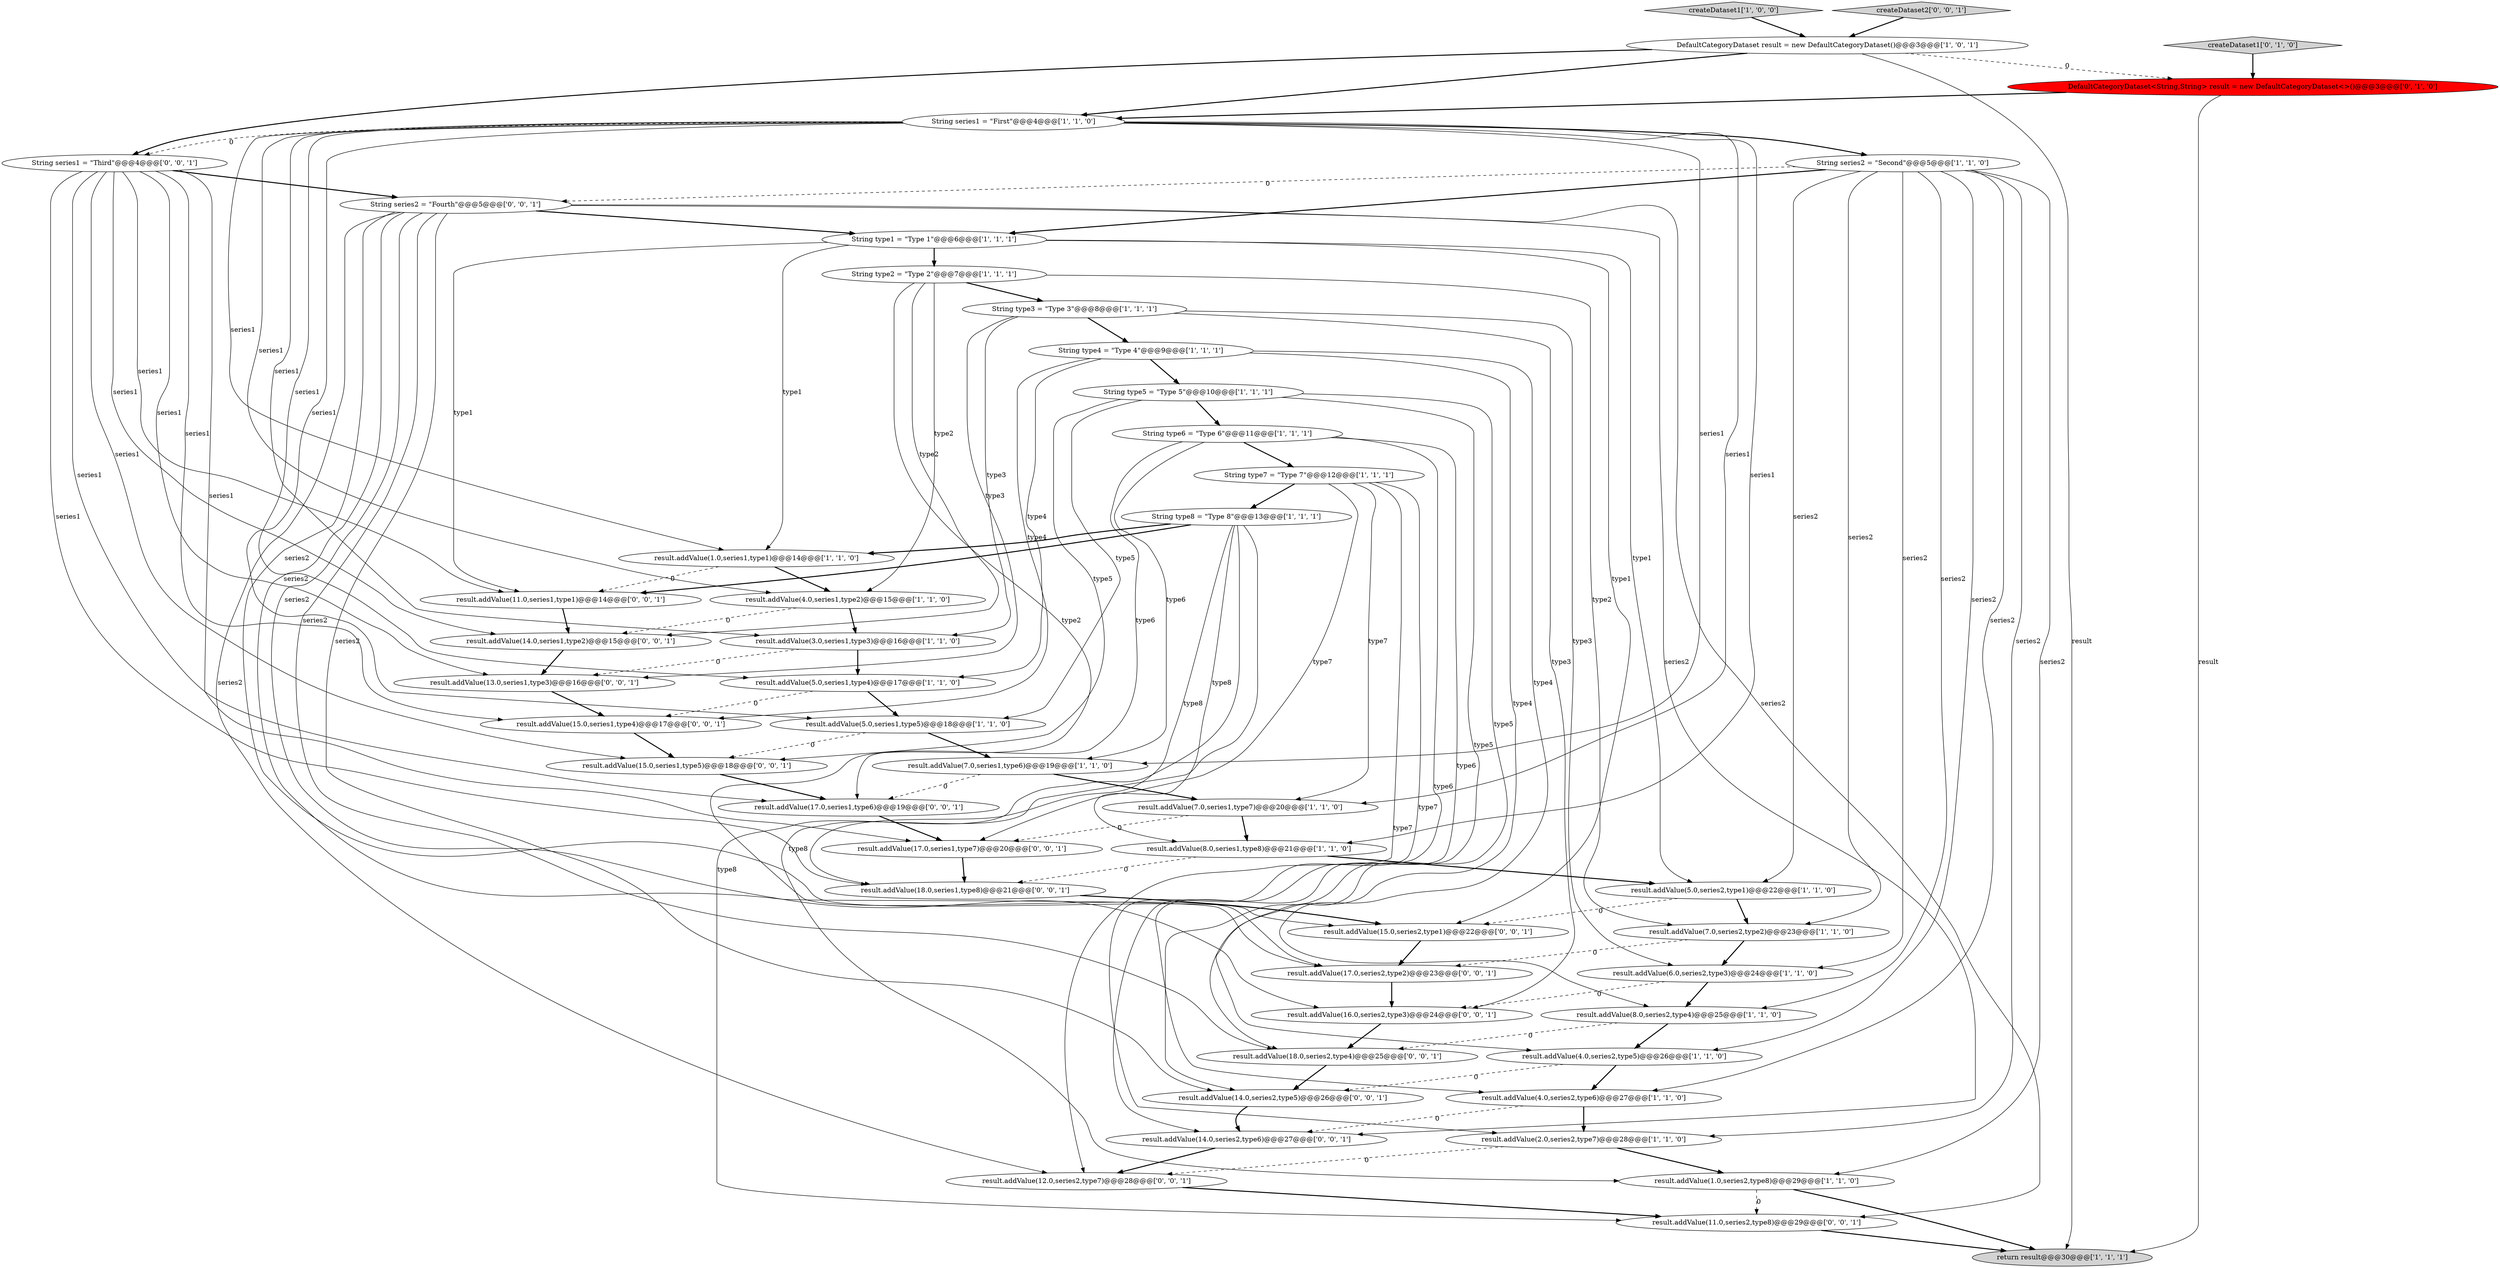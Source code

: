 digraph {
1 [style = filled, label = "result.addValue(3.0,series1,type3)@@@16@@@['1', '1', '0']", fillcolor = white, shape = ellipse image = "AAA0AAABBB1BBB"];
19 [style = filled, label = "result.addValue(5.0,series1,type4)@@@17@@@['1', '1', '0']", fillcolor = white, shape = ellipse image = "AAA0AAABBB1BBB"];
33 [style = filled, label = "result.addValue(15.0,series1,type4)@@@17@@@['0', '0', '1']", fillcolor = white, shape = ellipse image = "AAA0AAABBB3BBB"];
13 [style = filled, label = "result.addValue(4.0,series1,type2)@@@15@@@['1', '1', '0']", fillcolor = white, shape = ellipse image = "AAA0AAABBB1BBB"];
11 [style = filled, label = "result.addValue(6.0,series2,type3)@@@24@@@['1', '1', '0']", fillcolor = white, shape = ellipse image = "AAA0AAABBB1BBB"];
37 [style = filled, label = "result.addValue(16.0,series2,type3)@@@24@@@['0', '0', '1']", fillcolor = white, shape = ellipse image = "AAA0AAABBB3BBB"];
38 [style = filled, label = "result.addValue(11.0,series2,type8)@@@29@@@['0', '0', '1']", fillcolor = white, shape = ellipse image = "AAA0AAABBB3BBB"];
23 [style = filled, label = "result.addValue(8.0,series1,type8)@@@21@@@['1', '1', '0']", fillcolor = white, shape = ellipse image = "AAA0AAABBB1BBB"];
47 [style = filled, label = "result.addValue(14.0,series1,type2)@@@15@@@['0', '0', '1']", fillcolor = white, shape = ellipse image = "AAA0AAABBB3BBB"];
25 [style = filled, label = "String series1 = \"First\"@@@4@@@['1', '1', '0']", fillcolor = white, shape = ellipse image = "AAA0AAABBB1BBB"];
24 [style = filled, label = "createDataset1['1', '0', '0']", fillcolor = lightgray, shape = diamond image = "AAA0AAABBB1BBB"];
9 [style = filled, label = "String type5 = \"Type 5\"@@@10@@@['1', '1', '1']", fillcolor = white, shape = ellipse image = "AAA0AAABBB1BBB"];
15 [style = filled, label = "String type7 = \"Type 7\"@@@12@@@['1', '1', '1']", fillcolor = white, shape = ellipse image = "AAA0AAABBB1BBB"];
10 [style = filled, label = "String type8 = \"Type 8\"@@@13@@@['1', '1', '1']", fillcolor = white, shape = ellipse image = "AAA0AAABBB1BBB"];
17 [style = filled, label = "String type2 = \"Type 2\"@@@7@@@['1', '1', '1']", fillcolor = white, shape = ellipse image = "AAA0AAABBB1BBB"];
36 [style = filled, label = "result.addValue(18.0,series2,type4)@@@25@@@['0', '0', '1']", fillcolor = white, shape = ellipse image = "AAA0AAABBB3BBB"];
31 [style = filled, label = "result.addValue(12.0,series2,type7)@@@28@@@['0', '0', '1']", fillcolor = white, shape = ellipse image = "AAA0AAABBB3BBB"];
42 [style = filled, label = "result.addValue(11.0,series1,type1)@@@14@@@['0', '0', '1']", fillcolor = white, shape = ellipse image = "AAA0AAABBB3BBB"];
48 [style = filled, label = "result.addValue(14.0,series2,type6)@@@27@@@['0', '0', '1']", fillcolor = white, shape = ellipse image = "AAA0AAABBB3BBB"];
16 [style = filled, label = "result.addValue(1.0,series1,type1)@@@14@@@['1', '1', '0']", fillcolor = white, shape = ellipse image = "AAA0AAABBB1BBB"];
5 [style = filled, label = "String type4 = \"Type 4\"@@@9@@@['1', '1', '1']", fillcolor = white, shape = ellipse image = "AAA0AAABBB1BBB"];
49 [style = filled, label = "result.addValue(15.0,series2,type1)@@@22@@@['0', '0', '1']", fillcolor = white, shape = ellipse image = "AAA0AAABBB3BBB"];
26 [style = filled, label = "result.addValue(7.0,series1,type7)@@@20@@@['1', '1', '0']", fillcolor = white, shape = ellipse image = "AAA0AAABBB1BBB"];
28 [style = filled, label = "String series2 = \"Second\"@@@5@@@['1', '1', '0']", fillcolor = white, shape = ellipse image = "AAA0AAABBB1BBB"];
4 [style = filled, label = "result.addValue(4.0,series2,type6)@@@27@@@['1', '1', '0']", fillcolor = white, shape = ellipse image = "AAA0AAABBB1BBB"];
21 [style = filled, label = "result.addValue(7.0,series2,type2)@@@23@@@['1', '1', '0']", fillcolor = white, shape = ellipse image = "AAA0AAABBB1BBB"];
7 [style = filled, label = "result.addValue(1.0,series2,type8)@@@29@@@['1', '1', '0']", fillcolor = white, shape = ellipse image = "AAA0AAABBB1BBB"];
3 [style = filled, label = "String type6 = \"Type 6\"@@@11@@@['1', '1', '1']", fillcolor = white, shape = ellipse image = "AAA0AAABBB1BBB"];
46 [style = filled, label = "createDataset2['0', '0', '1']", fillcolor = lightgray, shape = diamond image = "AAA0AAABBB3BBB"];
20 [style = filled, label = "result.addValue(5.0,series2,type1)@@@22@@@['1', '1', '0']", fillcolor = white, shape = ellipse image = "AAA0AAABBB1BBB"];
14 [style = filled, label = "String type3 = \"Type 3\"@@@8@@@['1', '1', '1']", fillcolor = white, shape = ellipse image = "AAA0AAABBB1BBB"];
43 [style = filled, label = "result.addValue(18.0,series1,type8)@@@21@@@['0', '0', '1']", fillcolor = white, shape = ellipse image = "AAA0AAABBB3BBB"];
12 [style = filled, label = "result.addValue(2.0,series2,type7)@@@28@@@['1', '1', '0']", fillcolor = white, shape = ellipse image = "AAA0AAABBB1BBB"];
32 [style = filled, label = "String series2 = \"Fourth\"@@@5@@@['0', '0', '1']", fillcolor = white, shape = ellipse image = "AAA0AAABBB3BBB"];
27 [style = filled, label = "result.addValue(8.0,series2,type4)@@@25@@@['1', '1', '0']", fillcolor = white, shape = ellipse image = "AAA0AAABBB1BBB"];
2 [style = filled, label = "DefaultCategoryDataset result = new DefaultCategoryDataset()@@@3@@@['1', '0', '1']", fillcolor = white, shape = ellipse image = "AAA0AAABBB1BBB"];
22 [style = filled, label = "result.addValue(4.0,series2,type5)@@@26@@@['1', '1', '0']", fillcolor = white, shape = ellipse image = "AAA0AAABBB1BBB"];
8 [style = filled, label = "return result@@@30@@@['1', '1', '1']", fillcolor = lightgray, shape = ellipse image = "AAA0AAABBB1BBB"];
35 [style = filled, label = "result.addValue(13.0,series1,type3)@@@16@@@['0', '0', '1']", fillcolor = white, shape = ellipse image = "AAA0AAABBB3BBB"];
18 [style = filled, label = "result.addValue(5.0,series1,type5)@@@18@@@['1', '1', '0']", fillcolor = white, shape = ellipse image = "AAA0AAABBB1BBB"];
39 [style = filled, label = "String series1 = \"Third\"@@@4@@@['0', '0', '1']", fillcolor = white, shape = ellipse image = "AAA0AAABBB3BBB"];
45 [style = filled, label = "result.addValue(14.0,series2,type5)@@@26@@@['0', '0', '1']", fillcolor = white, shape = ellipse image = "AAA0AAABBB3BBB"];
30 [style = filled, label = "createDataset1['0', '1', '0']", fillcolor = lightgray, shape = diamond image = "AAA0AAABBB2BBB"];
6 [style = filled, label = "result.addValue(7.0,series1,type6)@@@19@@@['1', '1', '0']", fillcolor = white, shape = ellipse image = "AAA0AAABBB1BBB"];
41 [style = filled, label = "result.addValue(15.0,series1,type5)@@@18@@@['0', '0', '1']", fillcolor = white, shape = ellipse image = "AAA0AAABBB3BBB"];
34 [style = filled, label = "result.addValue(17.0,series2,type2)@@@23@@@['0', '0', '1']", fillcolor = white, shape = ellipse image = "AAA0AAABBB3BBB"];
40 [style = filled, label = "result.addValue(17.0,series1,type6)@@@19@@@['0', '0', '1']", fillcolor = white, shape = ellipse image = "AAA0AAABBB3BBB"];
44 [style = filled, label = "result.addValue(17.0,series1,type7)@@@20@@@['0', '0', '1']", fillcolor = white, shape = ellipse image = "AAA0AAABBB3BBB"];
29 [style = filled, label = "DefaultCategoryDataset<String,String> result = new DefaultCategoryDataset<>()@@@3@@@['0', '1', '0']", fillcolor = red, shape = ellipse image = "AAA1AAABBB2BBB"];
0 [style = filled, label = "String type1 = \"Type 1\"@@@6@@@['1', '1', '1']", fillcolor = white, shape = ellipse image = "AAA0AAABBB1BBB"];
3->48 [style = solid, label="type6"];
15->10 [style = bold, label=""];
39->47 [style = solid, label="series1"];
5->9 [style = bold, label=""];
9->45 [style = solid, label="type5"];
46->2 [style = bold, label=""];
32->0 [style = bold, label=""];
12->31 [style = dashed, label="0"];
28->21 [style = solid, label="series2"];
7->8 [style = bold, label=""];
45->48 [style = bold, label=""];
30->29 [style = bold, label=""];
12->7 [style = bold, label=""];
13->1 [style = bold, label=""];
10->7 [style = solid, label="type8"];
22->4 [style = bold, label=""];
25->19 [style = solid, label="series1"];
23->43 [style = dashed, label="0"];
28->0 [style = bold, label=""];
28->12 [style = solid, label="series2"];
25->18 [style = solid, label="series1"];
17->14 [style = bold, label=""];
39->43 [style = solid, label="series1"];
32->36 [style = solid, label="series2"];
2->25 [style = bold, label=""];
28->22 [style = solid, label="series2"];
25->28 [style = bold, label=""];
19->18 [style = bold, label=""];
37->36 [style = bold, label=""];
39->40 [style = solid, label="series1"];
32->31 [style = solid, label="series2"];
0->17 [style = bold, label=""];
28->27 [style = solid, label="series2"];
2->8 [style = solid, label="result"];
17->13 [style = solid, label="type2"];
25->13 [style = solid, label="series1"];
15->31 [style = solid, label="type7"];
33->41 [style = bold, label=""];
0->16 [style = solid, label="type1"];
26->44 [style = dashed, label="0"];
27->22 [style = bold, label=""];
28->4 [style = solid, label="series2"];
10->23 [style = solid, label="type8"];
2->39 [style = bold, label=""];
15->26 [style = solid, label="type7"];
20->49 [style = dashed, label="0"];
32->38 [style = solid, label="series2"];
3->6 [style = solid, label="type6"];
21->11 [style = bold, label=""];
32->45 [style = solid, label="series2"];
7->38 [style = dashed, label="0"];
14->1 [style = solid, label="type3"];
39->35 [style = solid, label="series1"];
1->19 [style = bold, label=""];
0->20 [style = solid, label="type1"];
32->34 [style = solid, label="series2"];
10->38 [style = solid, label="type8"];
16->13 [style = bold, label=""];
23->20 [style = bold, label=""];
6->26 [style = bold, label=""];
9->18 [style = solid, label="type5"];
1->35 [style = dashed, label="0"];
21->34 [style = dashed, label="0"];
32->49 [style = solid, label="series2"];
22->45 [style = dashed, label="0"];
9->22 [style = solid, label="type5"];
16->42 [style = dashed, label="0"];
42->47 [style = bold, label=""];
31->38 [style = bold, label=""];
6->40 [style = dashed, label="0"];
5->27 [style = solid, label="type4"];
27->36 [style = dashed, label="0"];
25->1 [style = solid, label="series1"];
32->48 [style = solid, label="series2"];
48->31 [style = bold, label=""];
28->11 [style = solid, label="series2"];
25->16 [style = solid, label="series1"];
15->12 [style = solid, label="type7"];
39->41 [style = solid, label="series1"];
10->16 [style = bold, label=""];
39->33 [style = solid, label="series1"];
41->40 [style = bold, label=""];
18->6 [style = bold, label=""];
2->29 [style = dashed, label="0"];
39->32 [style = bold, label=""];
25->26 [style = solid, label="series1"];
25->23 [style = solid, label="series1"];
28->20 [style = solid, label="series2"];
0->42 [style = solid, label="type1"];
3->40 [style = solid, label="type6"];
10->43 [style = solid, label="type8"];
4->12 [style = bold, label=""];
9->3 [style = bold, label=""];
38->8 [style = bold, label=""];
5->19 [style = solid, label="type4"];
39->44 [style = solid, label="series1"];
4->48 [style = dashed, label="0"];
5->36 [style = solid, label="type4"];
25->39 [style = dashed, label="0"];
28->32 [style = dashed, label="0"];
40->44 [style = bold, label=""];
17->34 [style = solid, label="type2"];
14->5 [style = bold, label=""];
29->8 [style = solid, label="result"];
17->21 [style = solid, label="type2"];
32->37 [style = solid, label="series2"];
5->33 [style = solid, label="type4"];
24->2 [style = bold, label=""];
3->4 [style = solid, label="type6"];
25->6 [style = solid, label="series1"];
39->42 [style = solid, label="series1"];
18->41 [style = dashed, label="0"];
35->33 [style = bold, label=""];
29->25 [style = bold, label=""];
3->15 [style = bold, label=""];
49->34 [style = bold, label=""];
47->35 [style = bold, label=""];
44->43 [style = bold, label=""];
20->21 [style = bold, label=""];
17->47 [style = solid, label="type2"];
14->35 [style = solid, label="type3"];
10->42 [style = bold, label=""];
34->37 [style = bold, label=""];
0->49 [style = solid, label="type1"];
9->41 [style = solid, label="type5"];
15->44 [style = solid, label="type7"];
26->23 [style = bold, label=""];
14->11 [style = solid, label="type3"];
11->37 [style = dashed, label="0"];
43->49 [style = bold, label=""];
28->7 [style = solid, label="series2"];
13->47 [style = dashed, label="0"];
36->45 [style = bold, label=""];
19->33 [style = dashed, label="0"];
14->37 [style = solid, label="type3"];
11->27 [style = bold, label=""];
}
